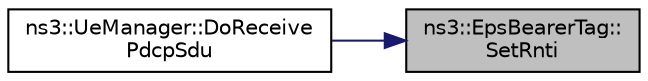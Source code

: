 digraph "ns3::EpsBearerTag::SetRnti"
{
 // LATEX_PDF_SIZE
  edge [fontname="Helvetica",fontsize="10",labelfontname="Helvetica",labelfontsize="10"];
  node [fontname="Helvetica",fontsize="10",shape=record];
  rankdir="RL";
  Node1 [label="ns3::EpsBearerTag::\lSetRnti",height=0.2,width=0.4,color="black", fillcolor="grey75", style="filled", fontcolor="black",tooltip="Set the RNTI to the given value."];
  Node1 -> Node2 [dir="back",color="midnightblue",fontsize="10",style="solid",fontname="Helvetica"];
  Node2 [label="ns3::UeManager::DoReceive\lPdcpSdu",height=0.2,width=0.4,color="black", fillcolor="white", style="filled",URL="$classns3_1_1_ue_manager.html#a703c64cf61f89afeb54461985d47ac44",tooltip="Receive PDCP SDU function."];
}
